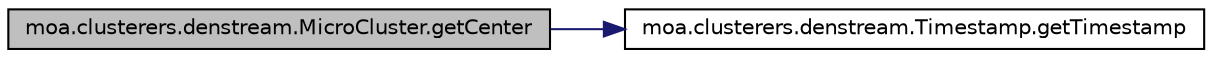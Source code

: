 digraph G
{
  edge [fontname="Helvetica",fontsize="10",labelfontname="Helvetica",labelfontsize="10"];
  node [fontname="Helvetica",fontsize="10",shape=record];
  rankdir=LR;
  Node1 [label="moa.clusterers.denstream.MicroCluster.getCenter",height=0.2,width=0.4,color="black", fillcolor="grey75", style="filled" fontcolor="black"];
  Node1 -> Node2 [color="midnightblue",fontsize="10",style="solid",fontname="Helvetica"];
  Node2 [label="moa.clusterers.denstream.Timestamp.getTimestamp",height=0.2,width=0.4,color="black", fillcolor="white", style="filled",URL="$classmoa_1_1clusterers_1_1denstream_1_1Timestamp.html#a0aced8db94dff380a9d0124bb2f69495"];
}
